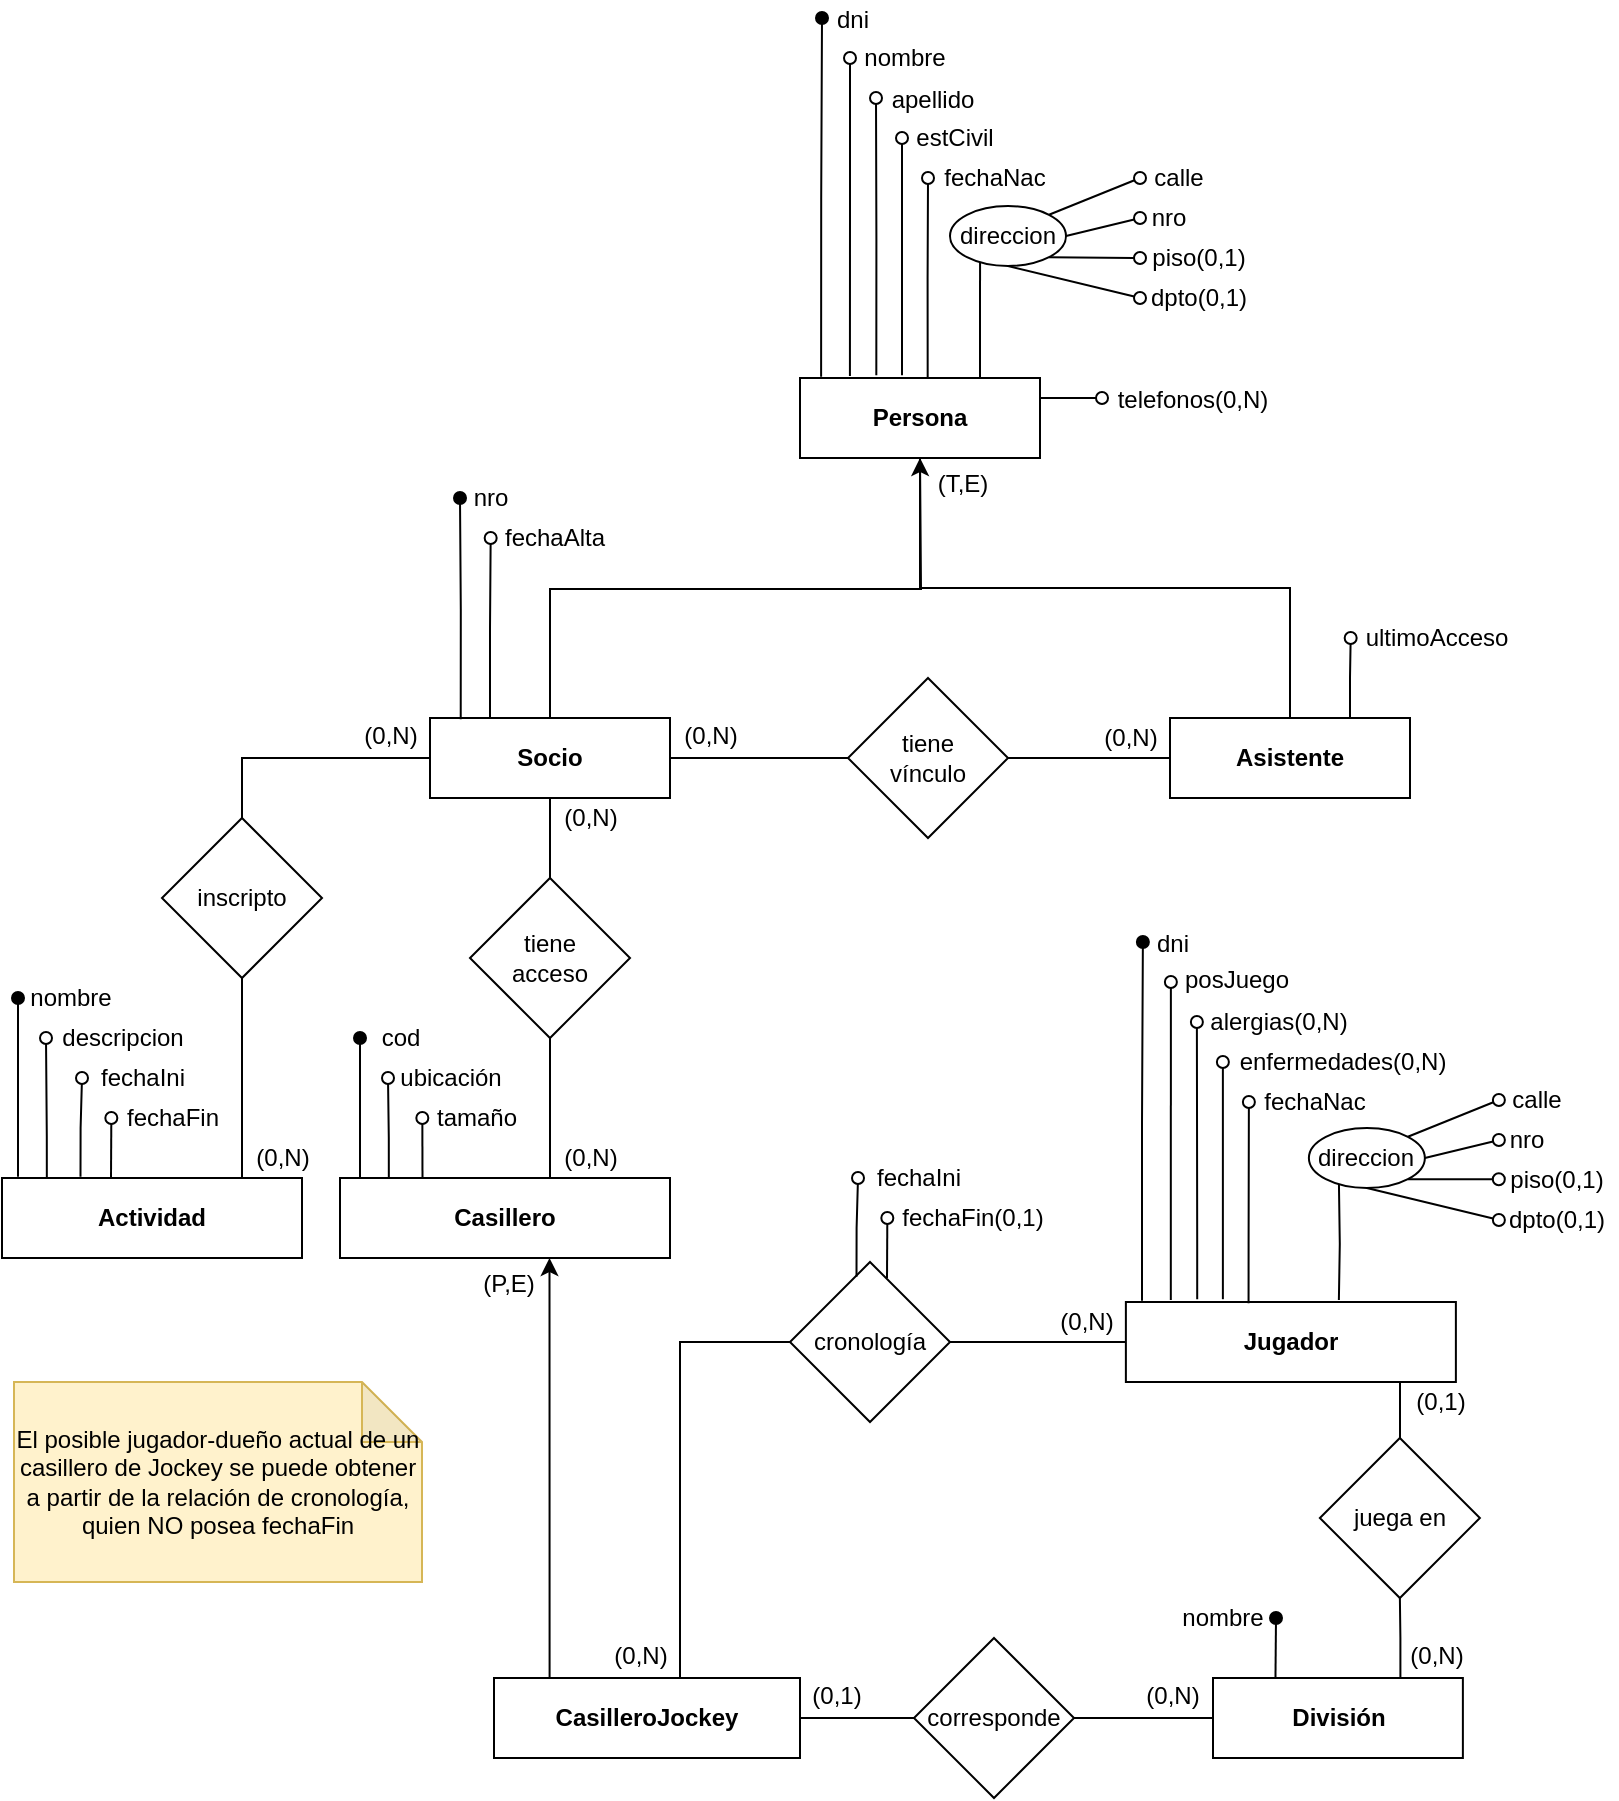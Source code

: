 <mxfile version="17.4.5" type="github">
  <diagram id="Vognjjm8dFTwQtdqgCAF" name="Página-1">
    <mxGraphModel dx="868" dy="486" grid="1" gridSize="10" guides="1" tooltips="1" connect="1" arrows="1" fold="1" page="1" pageScale="1" pageWidth="827" pageHeight="1169" math="0" shadow="0">
      <root>
        <mxCell id="0" />
        <mxCell id="1" parent="0" />
        <mxCell id="B-XTCu1_oPcwqgRu35aJ-2" style="edgeStyle=orthogonalEdgeStyle;rounded=0;orthogonalLoop=1;jettySize=auto;html=1;exitX=0.088;exitY=-0.015;exitDx=0;exitDy=0;endArrow=oval;endFill=1;exitPerimeter=0;" parent="1" source="B-XTCu1_oPcwqgRu35aJ-1" edge="1">
          <mxGeometry relative="1" as="geometry">
            <mxPoint x="430" y="79" as="targetPoint" />
            <mxPoint x="430" y="239" as="sourcePoint" />
          </mxGeometry>
        </mxCell>
        <mxCell id="B-XTCu1_oPcwqgRu35aJ-4" style="edgeStyle=orthogonalEdgeStyle;rounded=0;orthogonalLoop=1;jettySize=auto;html=1;exitX=0.208;exitY=-0.025;exitDx=0;exitDy=0;endArrow=oval;endFill=0;exitPerimeter=0;" parent="1" source="B-XTCu1_oPcwqgRu35aJ-1" edge="1">
          <mxGeometry relative="1" as="geometry">
            <mxPoint x="444" y="99" as="targetPoint" />
            <mxPoint x="444" y="239" as="sourcePoint" />
          </mxGeometry>
        </mxCell>
        <mxCell id="B-XTCu1_oPcwqgRu35aJ-6" style="edgeStyle=orthogonalEdgeStyle;rounded=0;orthogonalLoop=1;jettySize=auto;html=1;endArrow=oval;endFill=0;exitX=0.318;exitY=-0.035;exitDx=0;exitDy=0;exitPerimeter=0;" parent="1" source="B-XTCu1_oPcwqgRu35aJ-1" edge="1">
          <mxGeometry relative="1" as="geometry">
            <mxPoint x="457" y="119" as="targetPoint" />
            <mxPoint x="457" y="219" as="sourcePoint" />
          </mxGeometry>
        </mxCell>
        <mxCell id="B-XTCu1_oPcwqgRu35aJ-8" style="edgeStyle=orthogonalEdgeStyle;rounded=0;orthogonalLoop=1;jettySize=auto;html=1;exitX=0.425;exitY=-0.035;exitDx=0;exitDy=0;endArrow=oval;endFill=0;exitPerimeter=0;" parent="1" source="B-XTCu1_oPcwqgRu35aJ-1" edge="1">
          <mxGeometry relative="1" as="geometry">
            <mxPoint x="470" y="139" as="targetPoint" />
            <mxPoint x="470" y="239" as="sourcePoint" />
          </mxGeometry>
        </mxCell>
        <mxCell id="B-XTCu1_oPcwqgRu35aJ-10" style="edgeStyle=orthogonalEdgeStyle;rounded=0;orthogonalLoop=1;jettySize=auto;html=1;exitX=0.532;exitY=0.015;exitDx=0;exitDy=0;endArrow=oval;endFill=0;exitPerimeter=0;" parent="1" source="B-XTCu1_oPcwqgRu35aJ-1" edge="1">
          <mxGeometry relative="1" as="geometry">
            <mxPoint x="483" y="239" as="sourcePoint" />
            <mxPoint x="483" y="159" as="targetPoint" />
          </mxGeometry>
        </mxCell>
        <mxCell id="B-XTCu1_oPcwqgRu35aJ-15" style="edgeStyle=orthogonalEdgeStyle;rounded=0;orthogonalLoop=1;jettySize=auto;html=1;exitX=0.75;exitY=0;exitDx=0;exitDy=0;entryX=0.259;entryY=0.914;entryDx=0;entryDy=0;entryPerimeter=0;endArrow=none;endFill=0;" parent="1" source="B-XTCu1_oPcwqgRu35aJ-1" target="B-XTCu1_oPcwqgRu35aJ-12" edge="1">
          <mxGeometry relative="1" as="geometry" />
        </mxCell>
        <mxCell id="vSKsSpN-xqavXxproGtV-1" style="edgeStyle=orthogonalEdgeStyle;rounded=0;orthogonalLoop=1;jettySize=auto;html=1;exitX=1;exitY=0.25;exitDx=0;exitDy=0;endArrow=oval;endFill=0;" edge="1" parent="1" source="B-XTCu1_oPcwqgRu35aJ-1">
          <mxGeometry relative="1" as="geometry">
            <mxPoint x="570" y="269" as="targetPoint" />
          </mxGeometry>
        </mxCell>
        <mxCell id="B-XTCu1_oPcwqgRu35aJ-1" value="Persona" style="rounded=0;whiteSpace=wrap;html=1;fontStyle=1" parent="1" vertex="1">
          <mxGeometry x="419" y="259" width="120" height="40" as="geometry" />
        </mxCell>
        <mxCell id="B-XTCu1_oPcwqgRu35aJ-3" value="dni" style="text;html=1;align=center;verticalAlign=middle;resizable=0;points=[];autosize=1;strokeColor=none;fillColor=none;" parent="1" vertex="1">
          <mxGeometry x="430" y="70" width="30" height="20" as="geometry" />
        </mxCell>
        <mxCell id="B-XTCu1_oPcwqgRu35aJ-5" value="nombre" style="text;html=1;align=center;verticalAlign=middle;resizable=0;points=[];autosize=1;strokeColor=none;fillColor=none;" parent="1" vertex="1">
          <mxGeometry x="441" y="89" width="60" height="20" as="geometry" />
        </mxCell>
        <mxCell id="B-XTCu1_oPcwqgRu35aJ-7" value="apellido" style="text;html=1;align=center;verticalAlign=middle;resizable=0;points=[];autosize=1;strokeColor=none;fillColor=none;" parent="1" vertex="1">
          <mxGeometry x="455" y="110" width="60" height="20" as="geometry" />
        </mxCell>
        <mxCell id="B-XTCu1_oPcwqgRu35aJ-9" value="estCivil" style="text;html=1;align=center;verticalAlign=middle;resizable=0;points=[];autosize=1;strokeColor=none;fillColor=none;" parent="1" vertex="1">
          <mxGeometry x="471" y="129" width="50" height="20" as="geometry" />
        </mxCell>
        <mxCell id="B-XTCu1_oPcwqgRu35aJ-11" value="fechaNac" style="text;html=1;align=center;verticalAlign=middle;resizable=0;points=[];autosize=1;strokeColor=none;fillColor=none;" parent="1" vertex="1">
          <mxGeometry x="481" y="149" width="70" height="20" as="geometry" />
        </mxCell>
        <mxCell id="B-XTCu1_oPcwqgRu35aJ-21" style="rounded=0;orthogonalLoop=1;jettySize=auto;html=1;exitX=1;exitY=0.5;exitDx=0;exitDy=0;endArrow=oval;endFill=0;" parent="1" source="B-XTCu1_oPcwqgRu35aJ-12" edge="1">
          <mxGeometry relative="1" as="geometry">
            <mxPoint x="589" y="179" as="targetPoint" />
          </mxGeometry>
        </mxCell>
        <mxCell id="B-XTCu1_oPcwqgRu35aJ-22" style="rounded=0;orthogonalLoop=1;jettySize=auto;html=1;exitX=1;exitY=0;exitDx=0;exitDy=0;endArrow=oval;endFill=0;" parent="1" source="B-XTCu1_oPcwqgRu35aJ-12" edge="1">
          <mxGeometry relative="1" as="geometry">
            <mxPoint x="589" y="159" as="targetPoint" />
          </mxGeometry>
        </mxCell>
        <mxCell id="B-XTCu1_oPcwqgRu35aJ-24" style="rounded=0;orthogonalLoop=1;jettySize=auto;html=1;exitX=1;exitY=1;exitDx=0;exitDy=0;endArrow=oval;endFill=0;" parent="1" source="B-XTCu1_oPcwqgRu35aJ-12" edge="1">
          <mxGeometry relative="1" as="geometry">
            <mxPoint x="589" y="199" as="targetPoint" />
          </mxGeometry>
        </mxCell>
        <mxCell id="B-XTCu1_oPcwqgRu35aJ-25" style="rounded=0;orthogonalLoop=1;jettySize=auto;html=1;exitX=0.5;exitY=1;exitDx=0;exitDy=0;endArrow=oval;endFill=0;" parent="1" source="B-XTCu1_oPcwqgRu35aJ-12" edge="1">
          <mxGeometry relative="1" as="geometry">
            <mxPoint x="589" y="219" as="targetPoint" />
          </mxGeometry>
        </mxCell>
        <mxCell id="B-XTCu1_oPcwqgRu35aJ-12" value="direccion" style="ellipse;whiteSpace=wrap;html=1;" parent="1" vertex="1">
          <mxGeometry x="494" y="173" width="58" height="30" as="geometry" />
        </mxCell>
        <mxCell id="B-XTCu1_oPcwqgRu35aJ-16" value="calle" style="text;html=1;align=center;verticalAlign=middle;resizable=0;points=[];autosize=1;strokeColor=none;fillColor=none;" parent="1" vertex="1">
          <mxGeometry x="588" y="149" width="40" height="20" as="geometry" />
        </mxCell>
        <mxCell id="B-XTCu1_oPcwqgRu35aJ-19" value="dpto(0,1)" style="text;html=1;align=center;verticalAlign=middle;resizable=0;points=[];autosize=1;strokeColor=none;fillColor=none;" parent="1" vertex="1">
          <mxGeometry x="588" y="209" width="60" height="20" as="geometry" />
        </mxCell>
        <mxCell id="B-XTCu1_oPcwqgRu35aJ-26" value="nro" style="text;html=1;align=center;verticalAlign=middle;resizable=0;points=[];autosize=1;strokeColor=none;fillColor=none;" parent="1" vertex="1">
          <mxGeometry x="588" y="169" width="30" height="20" as="geometry" />
        </mxCell>
        <mxCell id="B-XTCu1_oPcwqgRu35aJ-27" value="piso(0,1)" style="text;html=1;align=center;verticalAlign=middle;resizable=0;points=[];autosize=1;strokeColor=none;fillColor=none;" parent="1" vertex="1">
          <mxGeometry x="588" y="189" width="60" height="20" as="geometry" />
        </mxCell>
        <mxCell id="B-XTCu1_oPcwqgRu35aJ-34" style="edgeStyle=orthogonalEdgeStyle;rounded=0;orthogonalLoop=1;jettySize=auto;html=1;exitX=0.5;exitY=0;exitDx=0;exitDy=0;endArrow=classic;endFill=1;" parent="1" source="B-XTCu1_oPcwqgRu35aJ-28" edge="1">
          <mxGeometry relative="1" as="geometry">
            <mxPoint x="479" y="299" as="targetPoint" />
          </mxGeometry>
        </mxCell>
        <mxCell id="B-XTCu1_oPcwqgRu35aJ-41" style="edgeStyle=orthogonalEdgeStyle;rounded=0;orthogonalLoop=1;jettySize=auto;html=1;exitX=0.25;exitY=0;exitDx=0;exitDy=0;endArrow=oval;endFill=0;" parent="1" source="B-XTCu1_oPcwqgRu35aJ-28" edge="1">
          <mxGeometry relative="1" as="geometry">
            <mxPoint x="264.333" y="339" as="targetPoint" />
          </mxGeometry>
        </mxCell>
        <mxCell id="B-XTCu1_oPcwqgRu35aJ-48" style="edgeStyle=orthogonalEdgeStyle;rounded=0;orthogonalLoop=1;jettySize=auto;html=1;exitX=0.5;exitY=1;exitDx=0;exitDy=0;entryX=0.5;entryY=0;entryDx=0;entryDy=0;endArrow=none;endFill=0;" parent="1" source="B-XTCu1_oPcwqgRu35aJ-28" target="B-XTCu1_oPcwqgRu35aJ-47" edge="1">
          <mxGeometry relative="1" as="geometry" />
        </mxCell>
        <mxCell id="B-XTCu1_oPcwqgRu35aJ-60" style="edgeStyle=orthogonalEdgeStyle;rounded=0;orthogonalLoop=1;jettySize=auto;html=1;exitX=0;exitY=0.5;exitDx=0;exitDy=0;entryX=0.5;entryY=0;entryDx=0;entryDy=0;endArrow=none;endFill=0;" parent="1" source="B-XTCu1_oPcwqgRu35aJ-28" target="B-XTCu1_oPcwqgRu35aJ-59" edge="1">
          <mxGeometry relative="1" as="geometry" />
        </mxCell>
        <mxCell id="B-XTCu1_oPcwqgRu35aJ-28" value="Socio" style="rounded=0;whiteSpace=wrap;html=1;fontStyle=1" parent="1" vertex="1">
          <mxGeometry x="234" y="429" width="120" height="40" as="geometry" />
        </mxCell>
        <mxCell id="B-XTCu1_oPcwqgRu35aJ-33" style="edgeStyle=orthogonalEdgeStyle;rounded=0;orthogonalLoop=1;jettySize=auto;html=1;exitX=0.5;exitY=0;exitDx=0;exitDy=0;entryX=0.5;entryY=1;entryDx=0;entryDy=0;endArrow=none;endFill=0;" parent="1" source="B-XTCu1_oPcwqgRu35aJ-29" target="B-XTCu1_oPcwqgRu35aJ-1" edge="1">
          <mxGeometry relative="1" as="geometry" />
        </mxCell>
        <mxCell id="B-XTCu1_oPcwqgRu35aJ-39" style="edgeStyle=orthogonalEdgeStyle;rounded=0;orthogonalLoop=1;jettySize=auto;html=1;exitX=0.75;exitY=0;exitDx=0;exitDy=0;endArrow=oval;endFill=0;" parent="1" source="B-XTCu1_oPcwqgRu35aJ-29" edge="1">
          <mxGeometry relative="1" as="geometry">
            <mxPoint x="694.333" y="389" as="targetPoint" />
          </mxGeometry>
        </mxCell>
        <mxCell id="B-XTCu1_oPcwqgRu35aJ-29" value="Asistente" style="rounded=0;whiteSpace=wrap;html=1;fontStyle=1" parent="1" vertex="1">
          <mxGeometry x="604" y="429" width="120" height="40" as="geometry" />
        </mxCell>
        <mxCell id="B-XTCu1_oPcwqgRu35aJ-31" style="edgeStyle=orthogonalEdgeStyle;rounded=0;orthogonalLoop=1;jettySize=auto;html=1;exitX=1;exitY=0.5;exitDx=0;exitDy=0;entryX=0;entryY=0.5;entryDx=0;entryDy=0;endArrow=none;endFill=0;" parent="1" source="B-XTCu1_oPcwqgRu35aJ-30" target="B-XTCu1_oPcwqgRu35aJ-29" edge="1">
          <mxGeometry relative="1" as="geometry" />
        </mxCell>
        <mxCell id="B-XTCu1_oPcwqgRu35aJ-32" style="edgeStyle=orthogonalEdgeStyle;rounded=0;orthogonalLoop=1;jettySize=auto;html=1;exitX=0;exitY=0.5;exitDx=0;exitDy=0;entryX=1;entryY=0.5;entryDx=0;entryDy=0;endArrow=none;endFill=0;" parent="1" source="B-XTCu1_oPcwqgRu35aJ-30" target="B-XTCu1_oPcwqgRu35aJ-28" edge="1">
          <mxGeometry relative="1" as="geometry" />
        </mxCell>
        <mxCell id="B-XTCu1_oPcwqgRu35aJ-30" value="tiene&lt;br&gt;vínculo" style="rhombus;whiteSpace=wrap;html=1;" parent="1" vertex="1">
          <mxGeometry x="443" y="409" width="80" height="80" as="geometry" />
        </mxCell>
        <mxCell id="B-XTCu1_oPcwqgRu35aJ-35" value="(0,N)" style="text;html=1;align=center;verticalAlign=middle;resizable=0;points=[];autosize=1;strokeColor=none;fillColor=none;" parent="1" vertex="1">
          <mxGeometry x="564" y="429" width="40" height="20" as="geometry" />
        </mxCell>
        <mxCell id="B-XTCu1_oPcwqgRu35aJ-37" value="(0,N)" style="text;html=1;align=center;verticalAlign=middle;resizable=0;points=[];autosize=1;strokeColor=none;fillColor=none;" parent="1" vertex="1">
          <mxGeometry x="354" y="428" width="40" height="20" as="geometry" />
        </mxCell>
        <mxCell id="B-XTCu1_oPcwqgRu35aJ-38" value="(T,E)" style="text;html=1;align=center;verticalAlign=middle;resizable=0;points=[];autosize=1;strokeColor=none;fillColor=none;" parent="1" vertex="1">
          <mxGeometry x="480" y="302" width="40" height="20" as="geometry" />
        </mxCell>
        <mxCell id="B-XTCu1_oPcwqgRu35aJ-40" value="ultimoAcceso" style="text;html=1;align=center;verticalAlign=middle;resizable=0;points=[];autosize=1;strokeColor=none;fillColor=none;" parent="1" vertex="1">
          <mxGeometry x="692" y="379" width="90" height="20" as="geometry" />
        </mxCell>
        <mxCell id="B-XTCu1_oPcwqgRu35aJ-42" value="fechaAlta" style="text;html=1;align=center;verticalAlign=middle;resizable=0;points=[];autosize=1;strokeColor=none;fillColor=none;" parent="1" vertex="1">
          <mxGeometry x="261" y="329" width="70" height="20" as="geometry" />
        </mxCell>
        <mxCell id="B-XTCu1_oPcwqgRu35aJ-44" style="edgeStyle=orthogonalEdgeStyle;rounded=0;orthogonalLoop=1;jettySize=auto;html=1;exitX=0.128;exitY=0.017;exitDx=0;exitDy=0;endArrow=oval;endFill=1;exitPerimeter=0;" parent="1" source="B-XTCu1_oPcwqgRu35aJ-28" edge="1">
          <mxGeometry relative="1" as="geometry">
            <mxPoint x="249" y="319" as="targetPoint" />
            <mxPoint x="274" y="439.0" as="sourcePoint" />
          </mxGeometry>
        </mxCell>
        <mxCell id="B-XTCu1_oPcwqgRu35aJ-45" value="nro" style="text;html=1;align=center;verticalAlign=middle;resizable=0;points=[];autosize=1;strokeColor=none;fillColor=none;" parent="1" vertex="1">
          <mxGeometry x="249" y="309" width="30" height="20" as="geometry" />
        </mxCell>
        <mxCell id="B-XTCu1_oPcwqgRu35aJ-50" style="edgeStyle=orthogonalEdgeStyle;rounded=0;orthogonalLoop=1;jettySize=auto;html=1;exitX=0.25;exitY=0;exitDx=0;exitDy=0;endArrow=oval;endFill=1;" parent="1" edge="1">
          <mxGeometry relative="1" as="geometry">
            <mxPoint x="199" y="589" as="targetPoint" />
            <mxPoint x="199" y="659" as="sourcePoint" />
            <Array as="points">
              <mxPoint x="199" y="649" />
              <mxPoint x="199" y="649" />
            </Array>
          </mxGeometry>
        </mxCell>
        <mxCell id="B-XTCu1_oPcwqgRu35aJ-52" style="edgeStyle=orthogonalEdgeStyle;rounded=0;orthogonalLoop=1;jettySize=auto;html=1;exitX=0.148;exitY=0.017;exitDx=0;exitDy=0;endArrow=oval;endFill=0;exitPerimeter=0;" parent="1" source="B-XTCu1_oPcwqgRu35aJ-46" edge="1">
          <mxGeometry relative="1" as="geometry">
            <mxPoint x="213" y="609" as="targetPoint" />
            <Array as="points">
              <mxPoint x="213" y="639" />
              <mxPoint x="213" y="619" />
            </Array>
          </mxGeometry>
        </mxCell>
        <mxCell id="B-XTCu1_oPcwqgRu35aJ-54" style="edgeStyle=orthogonalEdgeStyle;rounded=0;orthogonalLoop=1;jettySize=auto;html=1;exitX=0.25;exitY=0;exitDx=0;exitDy=0;endArrow=oval;endFill=0;" parent="1" source="B-XTCu1_oPcwqgRu35aJ-46" edge="1">
          <mxGeometry relative="1" as="geometry">
            <mxPoint x="230.167" y="629" as="targetPoint" />
          </mxGeometry>
        </mxCell>
        <mxCell id="B-XTCu1_oPcwqgRu35aJ-46" value="Casillero" style="rounded=0;whiteSpace=wrap;html=1;fontStyle=1" parent="1" vertex="1">
          <mxGeometry x="189" y="659" width="165" height="40" as="geometry" />
        </mxCell>
        <mxCell id="B-XTCu1_oPcwqgRu35aJ-49" style="edgeStyle=orthogonalEdgeStyle;rounded=0;orthogonalLoop=1;jettySize=auto;html=1;exitX=0.5;exitY=1;exitDx=0;exitDy=0;entryX=0.5;entryY=0;entryDx=0;entryDy=0;endArrow=none;endFill=0;" parent="1" source="B-XTCu1_oPcwqgRu35aJ-47" target="B-XTCu1_oPcwqgRu35aJ-46" edge="1">
          <mxGeometry relative="1" as="geometry">
            <Array as="points">
              <mxPoint x="294" y="659" />
            </Array>
          </mxGeometry>
        </mxCell>
        <mxCell id="B-XTCu1_oPcwqgRu35aJ-47" value="tiene&lt;br&gt;acceso" style="rhombus;whiteSpace=wrap;html=1;" parent="1" vertex="1">
          <mxGeometry x="254" y="509" width="80" height="80" as="geometry" />
        </mxCell>
        <mxCell id="B-XTCu1_oPcwqgRu35aJ-51" value="cod" style="text;html=1;align=center;verticalAlign=middle;resizable=0;points=[];autosize=1;strokeColor=none;fillColor=none;" parent="1" vertex="1">
          <mxGeometry x="204" y="579" width="30" height="20" as="geometry" />
        </mxCell>
        <mxCell id="B-XTCu1_oPcwqgRu35aJ-53" value="ubicación" style="text;html=1;align=center;verticalAlign=middle;resizable=0;points=[];autosize=1;strokeColor=none;fillColor=none;" parent="1" vertex="1">
          <mxGeometry x="209" y="599" width="70" height="20" as="geometry" />
        </mxCell>
        <mxCell id="B-XTCu1_oPcwqgRu35aJ-55" value="tamaño" style="text;html=1;align=center;verticalAlign=middle;resizable=0;points=[];autosize=1;strokeColor=none;fillColor=none;" parent="1" vertex="1">
          <mxGeometry x="227" y="619" width="60" height="20" as="geometry" />
        </mxCell>
        <mxCell id="B-XTCu1_oPcwqgRu35aJ-56" value="(0,N)" style="text;html=1;align=center;verticalAlign=middle;resizable=0;points=[];autosize=1;strokeColor=none;fillColor=none;" parent="1" vertex="1">
          <mxGeometry x="294" y="469" width="40" height="20" as="geometry" />
        </mxCell>
        <mxCell id="B-XTCu1_oPcwqgRu35aJ-57" value="(0,N)" style="text;html=1;align=center;verticalAlign=middle;resizable=0;points=[];autosize=1;strokeColor=none;fillColor=none;" parent="1" vertex="1">
          <mxGeometry x="294" y="639" width="40" height="20" as="geometry" />
        </mxCell>
        <mxCell id="B-XTCu1_oPcwqgRu35aJ-71" style="edgeStyle=orthogonalEdgeStyle;rounded=0;orthogonalLoop=1;jettySize=auto;html=1;exitX=0.5;exitY=0;exitDx=0;exitDy=0;endArrow=oval;endFill=0;" parent="1" edge="1">
          <mxGeometry relative="1" as="geometry">
            <mxPoint x="74.667" y="629" as="targetPoint" />
            <mxPoint x="74.5" y="659" as="sourcePoint" />
          </mxGeometry>
        </mxCell>
        <mxCell id="B-XTCu1_oPcwqgRu35aJ-58" value="Actividad" style="rounded=0;whiteSpace=wrap;html=1;fontStyle=1" parent="1" vertex="1">
          <mxGeometry x="20" y="659" width="150" height="40" as="geometry" />
        </mxCell>
        <mxCell id="B-XTCu1_oPcwqgRu35aJ-61" style="edgeStyle=orthogonalEdgeStyle;rounded=0;orthogonalLoop=1;jettySize=auto;html=1;exitX=0.5;exitY=1;exitDx=0;exitDy=0;entryX=0.5;entryY=0;entryDx=0;entryDy=0;endArrow=none;endFill=0;" parent="1" source="B-XTCu1_oPcwqgRu35aJ-59" target="B-XTCu1_oPcwqgRu35aJ-58" edge="1">
          <mxGeometry relative="1" as="geometry">
            <Array as="points">
              <mxPoint x="140" y="559" />
              <mxPoint x="140" y="659" />
            </Array>
          </mxGeometry>
        </mxCell>
        <mxCell id="B-XTCu1_oPcwqgRu35aJ-59" value="inscripto" style="rhombus;whiteSpace=wrap;html=1;" parent="1" vertex="1">
          <mxGeometry x="100" y="479" width="80" height="80" as="geometry" />
        </mxCell>
        <mxCell id="B-XTCu1_oPcwqgRu35aJ-62" value="(0,N)" style="text;html=1;align=center;verticalAlign=middle;resizable=0;points=[];autosize=1;strokeColor=none;fillColor=none;" parent="1" vertex="1">
          <mxGeometry x="194" y="428" width="40" height="20" as="geometry" />
        </mxCell>
        <mxCell id="B-XTCu1_oPcwqgRu35aJ-64" value="(0,N)" style="text;html=1;align=center;verticalAlign=middle;resizable=0;points=[];autosize=1;strokeColor=none;fillColor=none;" parent="1" vertex="1">
          <mxGeometry x="140" y="639" width="40" height="20" as="geometry" />
        </mxCell>
        <mxCell id="B-XTCu1_oPcwqgRu35aJ-65" style="edgeStyle=orthogonalEdgeStyle;rounded=0;orthogonalLoop=1;jettySize=auto;html=1;exitX=0.25;exitY=0;exitDx=0;exitDy=0;endArrow=oval;endFill=1;" parent="1" edge="1">
          <mxGeometry relative="1" as="geometry">
            <mxPoint x="28" y="569" as="targetPoint" />
            <mxPoint x="28" y="658.32" as="sourcePoint" />
            <Array as="points">
              <mxPoint x="28" y="648.32" />
              <mxPoint x="28" y="648.32" />
            </Array>
          </mxGeometry>
        </mxCell>
        <mxCell id="B-XTCu1_oPcwqgRu35aJ-66" style="edgeStyle=orthogonalEdgeStyle;rounded=0;orthogonalLoop=1;jettySize=auto;html=1;exitX=0.148;exitY=0.017;exitDx=0;exitDy=0;endArrow=oval;endFill=0;exitPerimeter=0;" parent="1" edge="1">
          <mxGeometry relative="1" as="geometry">
            <mxPoint x="42" y="589" as="targetPoint" />
            <mxPoint x="42.42" y="659.0" as="sourcePoint" />
            <Array as="points">
              <mxPoint x="42" y="638.32" />
              <mxPoint x="42" y="618.32" />
            </Array>
          </mxGeometry>
        </mxCell>
        <mxCell id="B-XTCu1_oPcwqgRu35aJ-67" style="edgeStyle=orthogonalEdgeStyle;rounded=0;orthogonalLoop=1;jettySize=auto;html=1;exitX=0.25;exitY=0;exitDx=0;exitDy=0;endArrow=oval;endFill=0;" parent="1" edge="1">
          <mxGeometry relative="1" as="geometry">
            <mxPoint x="60" y="609" as="targetPoint" />
            <mxPoint x="59.25" y="658.32" as="sourcePoint" />
            <Array as="points">
              <mxPoint x="59" y="634" />
            </Array>
          </mxGeometry>
        </mxCell>
        <mxCell id="B-XTCu1_oPcwqgRu35aJ-68" value="nombre" style="text;html=1;align=center;verticalAlign=middle;resizable=0;points=[];autosize=1;strokeColor=none;fillColor=none;" parent="1" vertex="1">
          <mxGeometry x="24" y="559" width="60" height="20" as="geometry" />
        </mxCell>
        <mxCell id="B-XTCu1_oPcwqgRu35aJ-69" value="descripcion" style="text;html=1;align=center;verticalAlign=middle;resizable=0;points=[];autosize=1;strokeColor=none;fillColor=none;" parent="1" vertex="1">
          <mxGeometry x="40" y="579" width="80" height="20" as="geometry" />
        </mxCell>
        <mxCell id="B-XTCu1_oPcwqgRu35aJ-70" value="fechaIni" style="text;html=1;align=center;verticalAlign=middle;resizable=0;points=[];autosize=1;strokeColor=none;fillColor=none;" parent="1" vertex="1">
          <mxGeometry x="60" y="599" width="60" height="20" as="geometry" />
        </mxCell>
        <mxCell id="B-XTCu1_oPcwqgRu35aJ-72" value="fechaFin" style="text;html=1;align=center;verticalAlign=middle;resizable=0;points=[];autosize=1;strokeColor=none;fillColor=none;" parent="1" vertex="1">
          <mxGeometry x="75" y="619" width="60" height="20" as="geometry" />
        </mxCell>
        <mxCell id="B-XTCu1_oPcwqgRu35aJ-97" style="edgeStyle=orthogonalEdgeStyle;rounded=0;orthogonalLoop=1;jettySize=auto;html=1;exitX=0;exitY=0.5;exitDx=0;exitDy=0;entryX=1;entryY=0.5;entryDx=0;entryDy=0;endArrow=none;endFill=0;" parent="1" source="B-XTCu1_oPcwqgRu35aJ-73" target="B-XTCu1_oPcwqgRu35aJ-96" edge="1">
          <mxGeometry relative="1" as="geometry" />
        </mxCell>
        <mxCell id="B-XTCu1_oPcwqgRu35aJ-120" style="edgeStyle=orthogonalEdgeStyle;rounded=0;orthogonalLoop=1;jettySize=auto;html=1;exitX=0.75;exitY=1;exitDx=0;exitDy=0;entryX=0.5;entryY=0;entryDx=0;entryDy=0;endArrow=none;endFill=0;" parent="1" source="B-XTCu1_oPcwqgRu35aJ-73" edge="1">
          <mxGeometry relative="1" as="geometry">
            <mxPoint x="718.94" y="811" as="targetPoint" />
            <Array as="points">
              <mxPoint x="719" y="761" />
              <mxPoint x="719" y="786" />
              <mxPoint x="718" y="786" />
            </Array>
          </mxGeometry>
        </mxCell>
        <mxCell id="B-XTCu1_oPcwqgRu35aJ-73" value="Jugador" style="rounded=0;whiteSpace=wrap;html=1;fontStyle=1" parent="1" vertex="1">
          <mxGeometry x="581.94" y="721" width="165" height="40" as="geometry" />
        </mxCell>
        <mxCell id="B-XTCu1_oPcwqgRu35aJ-103" style="edgeStyle=orthogonalEdgeStyle;rounded=0;orthogonalLoop=1;jettySize=auto;html=1;exitX=0.25;exitY=0;exitDx=0;exitDy=0;entryX=0.75;entryY=1;entryDx=0;entryDy=0;endArrow=classic;endFill=1;" parent="1" edge="1">
          <mxGeometry relative="1" as="geometry">
            <mxPoint x="285.25" y="909" as="sourcePoint" />
            <mxPoint x="293.75" y="699" as="targetPoint" />
            <Array as="points">
              <mxPoint x="294" y="909" />
            </Array>
          </mxGeometry>
        </mxCell>
        <mxCell id="B-XTCu1_oPcwqgRu35aJ-74" value="CasilleroJockey" style="rounded=0;whiteSpace=wrap;html=1;fontStyle=1" parent="1" vertex="1">
          <mxGeometry x="266" y="909" width="153" height="40" as="geometry" />
        </mxCell>
        <mxCell id="B-XTCu1_oPcwqgRu35aJ-75" style="edgeStyle=orthogonalEdgeStyle;rounded=0;orthogonalLoop=1;jettySize=auto;html=1;exitX=0.088;exitY=-0.015;exitDx=0;exitDy=0;endArrow=oval;endFill=1;exitPerimeter=0;" parent="1" edge="1">
          <mxGeometry relative="1" as="geometry">
            <mxPoint x="590.44" y="541" as="targetPoint" />
            <mxPoint x="590.0" y="720.4" as="sourcePoint" />
            <Array as="points">
              <mxPoint x="590" y="631" />
            </Array>
          </mxGeometry>
        </mxCell>
        <mxCell id="B-XTCu1_oPcwqgRu35aJ-76" style="edgeStyle=orthogonalEdgeStyle;rounded=0;orthogonalLoop=1;jettySize=auto;html=1;exitX=0.208;exitY=-0.025;exitDx=0;exitDy=0;endArrow=oval;endFill=0;exitPerimeter=0;" parent="1" edge="1">
          <mxGeometry relative="1" as="geometry">
            <mxPoint x="604.44" y="561" as="targetPoint" />
            <mxPoint x="604.4" y="720.0" as="sourcePoint" />
          </mxGeometry>
        </mxCell>
        <mxCell id="B-XTCu1_oPcwqgRu35aJ-77" style="edgeStyle=orthogonalEdgeStyle;rounded=0;orthogonalLoop=1;jettySize=auto;html=1;endArrow=oval;endFill=0;exitX=0.318;exitY=-0.035;exitDx=0;exitDy=0;exitPerimeter=0;" parent="1" edge="1">
          <mxGeometry relative="1" as="geometry">
            <mxPoint x="617.44" y="581" as="targetPoint" />
            <mxPoint x="617.6" y="719.6" as="sourcePoint" />
            <Array as="points">
              <mxPoint x="617" y="692" />
              <mxPoint x="617" y="692" />
            </Array>
          </mxGeometry>
        </mxCell>
        <mxCell id="B-XTCu1_oPcwqgRu35aJ-78" style="edgeStyle=orthogonalEdgeStyle;rounded=0;orthogonalLoop=1;jettySize=auto;html=1;exitX=0.425;exitY=-0.035;exitDx=0;exitDy=0;endArrow=oval;endFill=0;exitPerimeter=0;" parent="1" edge="1">
          <mxGeometry relative="1" as="geometry">
            <mxPoint x="630.44" y="601" as="targetPoint" />
            <mxPoint x="630.44" y="719.6" as="sourcePoint" />
          </mxGeometry>
        </mxCell>
        <mxCell id="B-XTCu1_oPcwqgRu35aJ-79" style="edgeStyle=orthogonalEdgeStyle;rounded=0;orthogonalLoop=1;jettySize=auto;html=1;exitX=0.532;exitY=0.015;exitDx=0;exitDy=0;endArrow=oval;endFill=0;exitPerimeter=0;" parent="1" edge="1">
          <mxGeometry relative="1" as="geometry">
            <mxPoint x="643.28" y="721.6" as="sourcePoint" />
            <mxPoint x="643.44" y="621" as="targetPoint" />
            <Array as="points">
              <mxPoint x="643" y="692" />
              <mxPoint x="643" y="692" />
            </Array>
          </mxGeometry>
        </mxCell>
        <mxCell id="B-XTCu1_oPcwqgRu35aJ-80" style="edgeStyle=orthogonalEdgeStyle;rounded=0;orthogonalLoop=1;jettySize=auto;html=1;exitX=0.75;exitY=0;exitDx=0;exitDy=0;entryX=0.259;entryY=0.914;entryDx=0;entryDy=0;entryPerimeter=0;endArrow=none;endFill=0;" parent="1" target="B-XTCu1_oPcwqgRu35aJ-90" edge="1">
          <mxGeometry relative="1" as="geometry">
            <mxPoint x="688.44" y="720" as="sourcePoint" />
          </mxGeometry>
        </mxCell>
        <mxCell id="B-XTCu1_oPcwqgRu35aJ-81" value="dni" style="text;html=1;align=center;verticalAlign=middle;resizable=0;points=[];autosize=1;strokeColor=none;fillColor=none;" parent="1" vertex="1">
          <mxGeometry x="590.44" y="532" width="30" height="20" as="geometry" />
        </mxCell>
        <mxCell id="B-XTCu1_oPcwqgRu35aJ-82" value="posJuego" style="text;html=1;align=center;verticalAlign=middle;resizable=0;points=[];autosize=1;strokeColor=none;fillColor=none;" parent="1" vertex="1">
          <mxGeometry x="602.44" y="550" width="70" height="20" as="geometry" />
        </mxCell>
        <mxCell id="B-XTCu1_oPcwqgRu35aJ-83" value="alergias(0,N)" style="text;html=1;align=center;verticalAlign=middle;resizable=0;points=[];autosize=1;strokeColor=none;fillColor=none;" parent="1" vertex="1">
          <mxGeometry x="618.44" y="571" width="80" height="20" as="geometry" />
        </mxCell>
        <mxCell id="B-XTCu1_oPcwqgRu35aJ-84" value="enfermedades(0,N)" style="text;html=1;align=center;verticalAlign=middle;resizable=0;points=[];autosize=1;strokeColor=none;fillColor=none;" parent="1" vertex="1">
          <mxGeometry x="630.44" y="591" width="120" height="20" as="geometry" />
        </mxCell>
        <mxCell id="B-XTCu1_oPcwqgRu35aJ-85" value="fechaNac" style="text;html=1;align=center;verticalAlign=middle;resizable=0;points=[];autosize=1;strokeColor=none;fillColor=none;" parent="1" vertex="1">
          <mxGeometry x="641.44" y="611" width="70" height="20" as="geometry" />
        </mxCell>
        <mxCell id="B-XTCu1_oPcwqgRu35aJ-86" style="rounded=0;orthogonalLoop=1;jettySize=auto;html=1;exitX=1;exitY=0.5;exitDx=0;exitDy=0;endArrow=oval;endFill=0;" parent="1" source="B-XTCu1_oPcwqgRu35aJ-90" edge="1">
          <mxGeometry relative="1" as="geometry">
            <mxPoint x="768.44" y="640" as="targetPoint" />
          </mxGeometry>
        </mxCell>
        <mxCell id="B-XTCu1_oPcwqgRu35aJ-87" style="rounded=0;orthogonalLoop=1;jettySize=auto;html=1;exitX=1;exitY=0;exitDx=0;exitDy=0;endArrow=oval;endFill=0;" parent="1" source="B-XTCu1_oPcwqgRu35aJ-90" edge="1">
          <mxGeometry relative="1" as="geometry">
            <mxPoint x="768.44" y="620" as="targetPoint" />
          </mxGeometry>
        </mxCell>
        <mxCell id="B-XTCu1_oPcwqgRu35aJ-88" style="edgeStyle=orthogonalEdgeStyle;rounded=0;orthogonalLoop=1;jettySize=auto;html=1;exitX=1;exitY=1;exitDx=0;exitDy=0;endArrow=oval;endFill=0;" parent="1" source="B-XTCu1_oPcwqgRu35aJ-90" edge="1">
          <mxGeometry relative="1" as="geometry">
            <mxPoint x="768.44" y="660" as="targetPoint" />
            <Array as="points">
              <mxPoint x="722.44" y="660" />
              <mxPoint x="768.44" y="660" />
            </Array>
          </mxGeometry>
        </mxCell>
        <mxCell id="B-XTCu1_oPcwqgRu35aJ-89" style="rounded=0;orthogonalLoop=1;jettySize=auto;html=1;exitX=0.5;exitY=1;exitDx=0;exitDy=0;endArrow=oval;endFill=0;" parent="1" source="B-XTCu1_oPcwqgRu35aJ-90" edge="1">
          <mxGeometry relative="1" as="geometry">
            <mxPoint x="768.44" y="680" as="targetPoint" />
          </mxGeometry>
        </mxCell>
        <mxCell id="B-XTCu1_oPcwqgRu35aJ-90" value="direccion" style="ellipse;whiteSpace=wrap;html=1;" parent="1" vertex="1">
          <mxGeometry x="673.44" y="634" width="58" height="30" as="geometry" />
        </mxCell>
        <mxCell id="B-XTCu1_oPcwqgRu35aJ-91" value="calle" style="text;html=1;align=center;verticalAlign=middle;resizable=0;points=[];autosize=1;strokeColor=none;fillColor=none;" parent="1" vertex="1">
          <mxGeometry x="767.44" y="610" width="40" height="20" as="geometry" />
        </mxCell>
        <mxCell id="B-XTCu1_oPcwqgRu35aJ-92" value="dpto(0,1)" style="text;html=1;align=center;verticalAlign=middle;resizable=0;points=[];autosize=1;strokeColor=none;fillColor=none;" parent="1" vertex="1">
          <mxGeometry x="767.44" y="670" width="60" height="20" as="geometry" />
        </mxCell>
        <mxCell id="B-XTCu1_oPcwqgRu35aJ-94" value="nro" style="text;html=1;align=center;verticalAlign=middle;resizable=0;points=[];autosize=1;strokeColor=none;fillColor=none;" parent="1" vertex="1">
          <mxGeometry x="767.44" y="630" width="30" height="20" as="geometry" />
        </mxCell>
        <mxCell id="B-XTCu1_oPcwqgRu35aJ-95" value="piso(0,1)" style="text;html=1;align=center;verticalAlign=middle;resizable=0;points=[];autosize=1;strokeColor=none;fillColor=none;" parent="1" vertex="1">
          <mxGeometry x="767.44" y="650" width="60" height="20" as="geometry" />
        </mxCell>
        <mxCell id="B-XTCu1_oPcwqgRu35aJ-102" style="edgeStyle=orthogonalEdgeStyle;rounded=0;orthogonalLoop=1;jettySize=auto;html=1;exitX=0;exitY=0.5;exitDx=0;exitDy=0;entryX=0.5;entryY=0;entryDx=0;entryDy=0;endArrow=none;endFill=0;" parent="1" source="B-XTCu1_oPcwqgRu35aJ-96" target="B-XTCu1_oPcwqgRu35aJ-74" edge="1">
          <mxGeometry relative="1" as="geometry">
            <Array as="points">
              <mxPoint x="359" y="741" />
              <mxPoint x="359" y="909" />
            </Array>
          </mxGeometry>
        </mxCell>
        <mxCell id="B-XTCu1_oPcwqgRu35aJ-96" value="cronología" style="rhombus;whiteSpace=wrap;html=1;" parent="1" vertex="1">
          <mxGeometry x="414" y="701" width="80" height="80" as="geometry" />
        </mxCell>
        <mxCell id="B-XTCu1_oPcwqgRu35aJ-98" style="edgeStyle=orthogonalEdgeStyle;rounded=0;orthogonalLoop=1;jettySize=auto;html=1;exitX=0.5;exitY=0;exitDx=0;exitDy=0;endArrow=oval;endFill=0;" parent="1" edge="1">
          <mxGeometry relative="1" as="geometry">
            <mxPoint x="462.667" y="679" as="targetPoint" />
            <mxPoint x="462.5" y="709" as="sourcePoint" />
          </mxGeometry>
        </mxCell>
        <mxCell id="B-XTCu1_oPcwqgRu35aJ-99" style="edgeStyle=orthogonalEdgeStyle;rounded=0;orthogonalLoop=1;jettySize=auto;html=1;exitX=0.25;exitY=0;exitDx=0;exitDy=0;endArrow=oval;endFill=0;" parent="1" edge="1">
          <mxGeometry relative="1" as="geometry">
            <mxPoint x="448" y="659" as="targetPoint" />
            <mxPoint x="447.25" y="708.32" as="sourcePoint" />
            <Array as="points">
              <mxPoint x="447" y="684" />
            </Array>
          </mxGeometry>
        </mxCell>
        <mxCell id="B-XTCu1_oPcwqgRu35aJ-100" value="fechaIni" style="text;html=1;align=center;verticalAlign=middle;resizable=0;points=[];autosize=1;strokeColor=none;fillColor=none;" parent="1" vertex="1">
          <mxGeometry x="448" y="649" width="60" height="20" as="geometry" />
        </mxCell>
        <mxCell id="B-XTCu1_oPcwqgRu35aJ-101" value="fechaFin(0,1)" style="text;html=1;align=center;verticalAlign=middle;resizable=0;points=[];autosize=1;strokeColor=none;fillColor=none;" parent="1" vertex="1">
          <mxGeometry x="460" y="669" width="90" height="20" as="geometry" />
        </mxCell>
        <mxCell id="B-XTCu1_oPcwqgRu35aJ-104" value="(P,E)" style="text;html=1;align=center;verticalAlign=middle;resizable=0;points=[];autosize=1;strokeColor=none;fillColor=none;" parent="1" vertex="1">
          <mxGeometry x="253" y="702" width="40" height="20" as="geometry" />
        </mxCell>
        <mxCell id="B-XTCu1_oPcwqgRu35aJ-106" value="(0,N)" style="text;html=1;align=center;verticalAlign=middle;resizable=0;points=[];autosize=1;strokeColor=none;fillColor=none;" parent="1" vertex="1">
          <mxGeometry x="541.94" y="721" width="40" height="20" as="geometry" />
        </mxCell>
        <mxCell id="B-XTCu1_oPcwqgRu35aJ-107" value="(0,N)" style="text;html=1;align=center;verticalAlign=middle;resizable=0;points=[];autosize=1;strokeColor=none;fillColor=none;" parent="1" vertex="1">
          <mxGeometry x="319" y="888" width="40" height="20" as="geometry" />
        </mxCell>
        <mxCell id="B-XTCu1_oPcwqgRu35aJ-118" style="edgeStyle=orthogonalEdgeStyle;rounded=0;orthogonalLoop=1;jettySize=auto;html=1;exitX=0.75;exitY=0;exitDx=0;exitDy=0;entryX=0.5;entryY=1;entryDx=0;entryDy=0;endArrow=none;endFill=0;" parent="1" source="B-XTCu1_oPcwqgRu35aJ-114" target="B-XTCu1_oPcwqgRu35aJ-117" edge="1">
          <mxGeometry relative="1" as="geometry" />
        </mxCell>
        <mxCell id="B-XTCu1_oPcwqgRu35aJ-124" style="edgeStyle=orthogonalEdgeStyle;rounded=0;orthogonalLoop=1;jettySize=auto;html=1;exitX=0.25;exitY=0;exitDx=0;exitDy=0;endArrow=oval;endFill=1;" parent="1" source="B-XTCu1_oPcwqgRu35aJ-114" edge="1">
          <mxGeometry relative="1" as="geometry">
            <mxPoint x="657" y="879" as="targetPoint" />
          </mxGeometry>
        </mxCell>
        <mxCell id="B-XTCu1_oPcwqgRu35aJ-114" value="División" style="rounded=0;whiteSpace=wrap;html=1;fontStyle=1" parent="1" vertex="1">
          <mxGeometry x="625.5" y="909" width="124.94" height="40" as="geometry" />
        </mxCell>
        <mxCell id="B-XTCu1_oPcwqgRu35aJ-117" value="juega en" style="rhombus;whiteSpace=wrap;html=1;" parent="1" vertex="1">
          <mxGeometry x="678.94" y="789" width="80" height="80" as="geometry" />
        </mxCell>
        <mxCell id="B-XTCu1_oPcwqgRu35aJ-121" value="(0,1)" style="text;html=1;align=center;verticalAlign=middle;resizable=0;points=[];autosize=1;strokeColor=none;fillColor=none;" parent="1" vertex="1">
          <mxGeometry x="718.94" y="761" width="40" height="20" as="geometry" />
        </mxCell>
        <mxCell id="B-XTCu1_oPcwqgRu35aJ-123" value="(0,N)" style="text;html=1;align=center;verticalAlign=middle;resizable=0;points=[];autosize=1;strokeColor=none;fillColor=none;" parent="1" vertex="1">
          <mxGeometry x="717" y="888" width="40" height="20" as="geometry" />
        </mxCell>
        <mxCell id="B-XTCu1_oPcwqgRu35aJ-125" value="nombre" style="text;html=1;align=center;verticalAlign=middle;resizable=0;points=[];autosize=1;strokeColor=none;fillColor=none;" parent="1" vertex="1">
          <mxGeometry x="600.44" y="869" width="60" height="20" as="geometry" />
        </mxCell>
        <mxCell id="B-XTCu1_oPcwqgRu35aJ-128" style="edgeStyle=orthogonalEdgeStyle;rounded=0;orthogonalLoop=1;jettySize=auto;html=1;exitX=1;exitY=0.5;exitDx=0;exitDy=0;entryX=0;entryY=0.5;entryDx=0;entryDy=0;endArrow=none;endFill=0;" parent="1" source="B-XTCu1_oPcwqgRu35aJ-127" target="B-XTCu1_oPcwqgRu35aJ-114" edge="1">
          <mxGeometry relative="1" as="geometry" />
        </mxCell>
        <mxCell id="B-XTCu1_oPcwqgRu35aJ-129" style="edgeStyle=orthogonalEdgeStyle;rounded=0;orthogonalLoop=1;jettySize=auto;html=1;exitX=0;exitY=0.5;exitDx=0;exitDy=0;entryX=1;entryY=0.5;entryDx=0;entryDy=0;endArrow=none;endFill=0;" parent="1" source="B-XTCu1_oPcwqgRu35aJ-127" target="B-XTCu1_oPcwqgRu35aJ-74" edge="1">
          <mxGeometry relative="1" as="geometry" />
        </mxCell>
        <mxCell id="B-XTCu1_oPcwqgRu35aJ-127" value="corresponde" style="rhombus;whiteSpace=wrap;html=1;" parent="1" vertex="1">
          <mxGeometry x="476" y="889" width="80" height="80" as="geometry" />
        </mxCell>
        <mxCell id="B-XTCu1_oPcwqgRu35aJ-130" value="(0,N)" style="text;html=1;align=center;verticalAlign=middle;resizable=0;points=[];autosize=1;strokeColor=none;fillColor=none;" parent="1" vertex="1">
          <mxGeometry x="585.44" y="908" width="40" height="20" as="geometry" />
        </mxCell>
        <mxCell id="B-XTCu1_oPcwqgRu35aJ-132" value="(0,1)" style="text;html=1;align=center;verticalAlign=middle;resizable=0;points=[];autosize=1;strokeColor=none;fillColor=none;" parent="1" vertex="1">
          <mxGeometry x="417" y="908" width="40" height="20" as="geometry" />
        </mxCell>
        <mxCell id="i8PTm4LE2LiHwu-l_qNv-1" value="El posible jugador-dueño actual de un casillero de Jockey se puede obtener a partir de la relación de cronología, quien NO posea fechaFin" style="shape=note;whiteSpace=wrap;html=1;backgroundOutline=1;darkOpacity=0.05;fillColor=#fff2cc;strokeColor=#d6b656;" parent="1" vertex="1">
          <mxGeometry x="26" y="761" width="204" height="100" as="geometry" />
        </mxCell>
        <mxCell id="vSKsSpN-xqavXxproGtV-2" value="telefonos(0,N)" style="text;html=1;align=center;verticalAlign=middle;resizable=0;points=[];autosize=1;strokeColor=none;fillColor=none;" vertex="1" parent="1">
          <mxGeometry x="570" y="260" width="90" height="20" as="geometry" />
        </mxCell>
      </root>
    </mxGraphModel>
  </diagram>
</mxfile>
